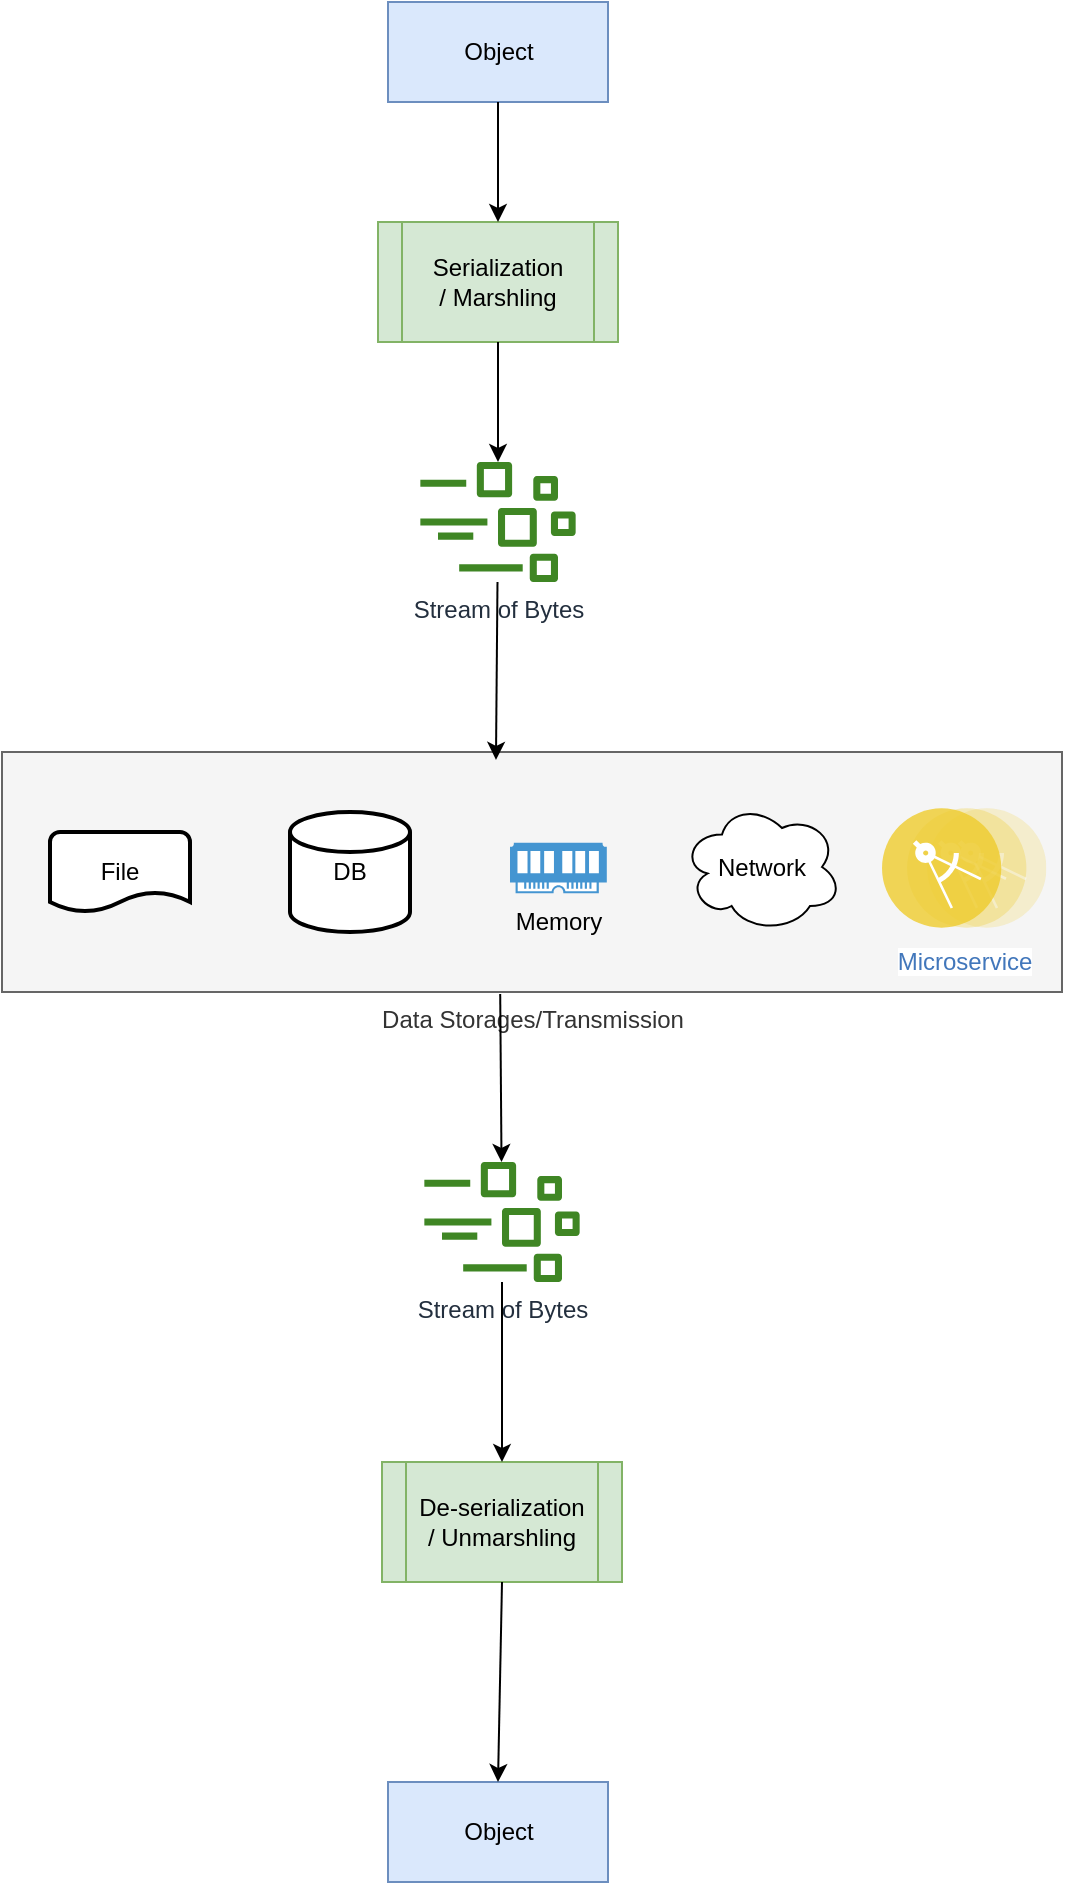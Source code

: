 <mxfile version="20.8.16" type="device"><diagram name="Page-1" id="fSAaGZIn6bPru4WrcmFR"><mxGraphModel dx="954" dy="561" grid="1" gridSize="10" guides="1" tooltips="1" connect="1" arrows="1" fold="1" page="1" pageScale="1" pageWidth="827" pageHeight="1169" math="0" shadow="0"><root><mxCell id="0"/><mxCell id="1" parent="0"/><mxCell id="lbAClP4jMc2XgV-3o20--1" value="Object" style="html=1;fillColor=#dae8fc;strokeColor=#6c8ebf;" vertex="1" parent="1"><mxGeometry x="373" y="90" width="110" height="50" as="geometry"/></mxCell><mxCell id="lbAClP4jMc2XgV-3o20--2" value="Stream of Bytes" style="sketch=0;outlineConnect=0;fontColor=#232F3E;gradientColor=none;fillColor=#3F8624;strokeColor=none;dashed=0;verticalLabelPosition=bottom;verticalAlign=top;align=center;html=1;fontSize=12;fontStyle=0;aspect=fixed;pointerEvents=1;shape=mxgraph.aws4.iot_greengrass_stream_manager;" vertex="1" parent="1"><mxGeometry x="389" y="320" width="78" height="60" as="geometry"/></mxCell><mxCell id="lbAClP4jMc2XgV-3o20--3" value="Serialization &lt;br&gt;/ Marshling" style="shape=process;whiteSpace=wrap;html=1;backgroundOutline=1;fillColor=#d5e8d4;strokeColor=#82b366;" vertex="1" parent="1"><mxGeometry x="368" y="200" width="120" height="60" as="geometry"/></mxCell><mxCell id="lbAClP4jMc2XgV-3o20--4" value="" style="endArrow=classic;html=1;rounded=0;exitX=0.5;exitY=1;exitDx=0;exitDy=0;entryX=0.5;entryY=0;entryDx=0;entryDy=0;" edge="1" parent="1" source="lbAClP4jMc2XgV-3o20--1" target="lbAClP4jMc2XgV-3o20--3"><mxGeometry width="50" height="50" relative="1" as="geometry"><mxPoint x="428" y="320" as="sourcePoint"/><mxPoint x="478" y="270" as="targetPoint"/></mxGeometry></mxCell><mxCell id="lbAClP4jMc2XgV-3o20--5" value="" style="endArrow=classic;html=1;rounded=0;" edge="1" parent="1" source="lbAClP4jMc2XgV-3o20--3" target="lbAClP4jMc2XgV-3o20--2"><mxGeometry width="50" height="50" relative="1" as="geometry"><mxPoint x="438" y="150" as="sourcePoint"/><mxPoint x="438" y="210" as="targetPoint"/></mxGeometry></mxCell><mxCell id="lbAClP4jMc2XgV-3o20--6" value="Data Storages/Transmission" style="verticalLabelPosition=bottom;verticalAlign=top;html=1;shape=mxgraph.basic.rect;fillColor2=none;strokeWidth=1;size=20;indent=5;fillColor=#f5f5f5;fontColor=#333333;strokeColor=#666666;" vertex="1" parent="1"><mxGeometry x="180" y="465" width="530" height="120" as="geometry"/></mxCell><mxCell id="lbAClP4jMc2XgV-3o20--7" value="DB" style="strokeWidth=2;html=1;shape=mxgraph.flowchart.database;whiteSpace=wrap;" vertex="1" parent="1"><mxGeometry x="324" y="495" width="60" height="60" as="geometry"/></mxCell><mxCell id="lbAClP4jMc2XgV-3o20--8" value="File" style="strokeWidth=2;html=1;shape=mxgraph.flowchart.document2;whiteSpace=wrap;size=0.25;" vertex="1" parent="1"><mxGeometry x="204" y="505" width="70" height="40" as="geometry"/></mxCell><mxCell id="lbAClP4jMc2XgV-3o20--10" value="Memory" style="pointerEvents=1;shadow=0;dashed=0;html=1;strokeColor=none;fillColor=#4495D1;labelPosition=center;verticalLabelPosition=bottom;verticalAlign=top;align=center;outlineConnect=0;shape=mxgraph.veeam.ram;" vertex="1" parent="1"><mxGeometry x="434" y="510.4" width="48.4" height="25.2" as="geometry"/></mxCell><mxCell id="lbAClP4jMc2XgV-3o20--11" value="Network" style="ellipse;shape=cloud;whiteSpace=wrap;html=1;" vertex="1" parent="1"><mxGeometry x="520" y="490" width="80" height="65" as="geometry"/></mxCell><mxCell id="lbAClP4jMc2XgV-3o20--13" value="" style="endArrow=classic;html=1;rounded=0;entryX=0.466;entryY=0.033;entryDx=0;entryDy=0;entryPerimeter=0;" edge="1" parent="1" source="lbAClP4jMc2XgV-3o20--2" target="lbAClP4jMc2XgV-3o20--6"><mxGeometry width="50" height="50" relative="1" as="geometry"><mxPoint x="390" y="490" as="sourcePoint"/><mxPoint x="390" y="460" as="targetPoint"/></mxGeometry></mxCell><mxCell id="lbAClP4jMc2XgV-3o20--14" value="Stream of Bytes" style="sketch=0;outlineConnect=0;fontColor=#232F3E;gradientColor=none;fillColor=#3F8624;strokeColor=none;dashed=0;verticalLabelPosition=bottom;verticalAlign=top;align=center;html=1;fontSize=12;fontStyle=0;aspect=fixed;pointerEvents=1;shape=mxgraph.aws4.iot_greengrass_stream_manager;" vertex="1" parent="1"><mxGeometry x="391" y="670" width="78" height="60" as="geometry"/></mxCell><mxCell id="lbAClP4jMc2XgV-3o20--15" value="De-serialization&lt;br&gt;/ Unmarshling" style="shape=process;whiteSpace=wrap;html=1;backgroundOutline=1;fillColor=#d5e8d4;strokeColor=#82b366;" vertex="1" parent="1"><mxGeometry x="370" y="820" width="120" height="60" as="geometry"/></mxCell><mxCell id="lbAClP4jMc2XgV-3o20--16" value="" style="endArrow=classic;html=1;rounded=0;entryX=0.5;entryY=0;entryDx=0;entryDy=0;" edge="1" parent="1" target="lbAClP4jMc2XgV-3o20--15" source="lbAClP4jMc2XgV-3o20--14"><mxGeometry width="50" height="50" relative="1" as="geometry"><mxPoint x="419" y="840" as="sourcePoint"/><mxPoint x="469" y="970" as="targetPoint"/></mxGeometry></mxCell><mxCell id="lbAClP4jMc2XgV-3o20--17" value="" style="endArrow=classic;html=1;rounded=0;exitX=0.47;exitY=1.008;exitDx=0;exitDy=0;exitPerimeter=0;" edge="1" parent="1" source="lbAClP4jMc2XgV-3o20--6" target="lbAClP4jMc2XgV-3o20--14"><mxGeometry width="50" height="50" relative="1" as="geometry"><mxPoint x="395" y="580" as="sourcePoint"/><mxPoint x="400" y="470" as="targetPoint"/></mxGeometry></mxCell><mxCell id="lbAClP4jMc2XgV-3o20--18" value="Object" style="html=1;fillColor=#dae8fc;strokeColor=#6c8ebf;" vertex="1" parent="1"><mxGeometry x="373" y="980" width="110" height="50" as="geometry"/></mxCell><mxCell id="lbAClP4jMc2XgV-3o20--19" value="" style="endArrow=classic;html=1;rounded=0;entryX=0.5;entryY=0;entryDx=0;entryDy=0;exitX=0.5;exitY=1;exitDx=0;exitDy=0;" edge="1" parent="1" source="lbAClP4jMc2XgV-3o20--15" target="lbAClP4jMc2XgV-3o20--18"><mxGeometry width="50" height="50" relative="1" as="geometry"><mxPoint x="440" y="740" as="sourcePoint"/><mxPoint x="440" y="830" as="targetPoint"/></mxGeometry></mxCell><mxCell id="lbAClP4jMc2XgV-3o20--20" value="Microservice" style="aspect=fixed;perimeter=ellipsePerimeter;html=1;align=center;shadow=0;dashed=0;fontColor=#4277BB;labelBackgroundColor=#ffffff;fontSize=12;spacingTop=3;image;image=img/lib/ibm/applications/microservice.svg;" vertex="1" parent="1"><mxGeometry x="620" y="493" width="82.2" height="60" as="geometry"/></mxCell></root></mxGraphModel></diagram></mxfile>
